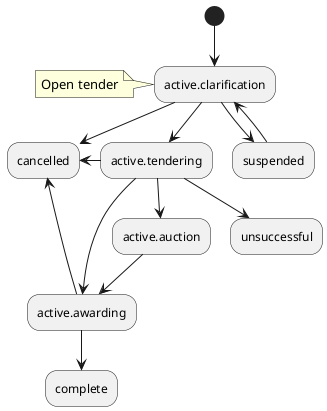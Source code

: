 @startuml
(*)--> active.clarification
note left
Open tender
end note
active.clarification --> cancelled
active.clarification --> active.tendering
active.clarification --> suspended
suspended --> active.clarification
active.tendering --> active.auction
active.tendering -left-> cancelled
active.awarding -left-> cancelled
active.tendering --> active.awarding
active.auction --> active.awarding
active.tendering --> unsuccessful
active.awarding --> complete
@enduml